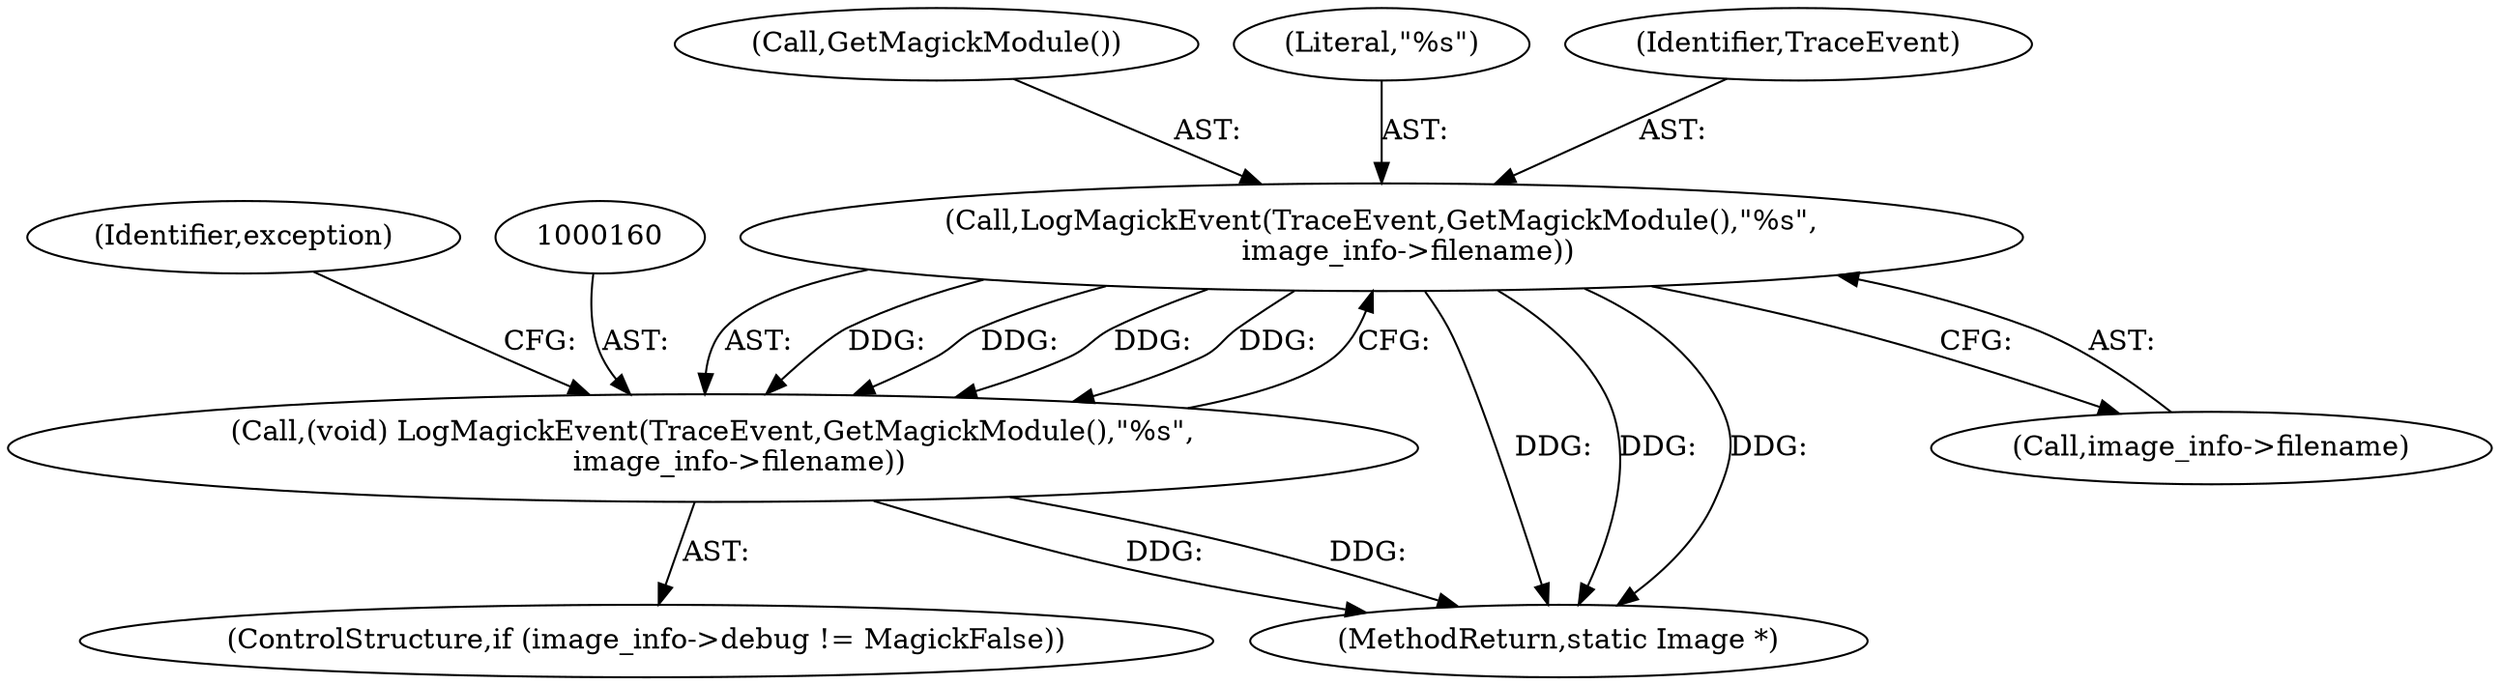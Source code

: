 digraph "0_ImageMagick_134463b926fa965571aa4febd61b810be5e7da05_0@pointer" {
"1000161" [label="(Call,LogMagickEvent(TraceEvent,GetMagickModule(),\"%s\",\n      image_info->filename))"];
"1000159" [label="(Call,(void) LogMagickEvent(TraceEvent,GetMagickModule(),\"%s\",\n      image_info->filename))"];
"1002370" [label="(MethodReturn,static Image *)"];
"1000163" [label="(Call,GetMagickModule())"];
"1000164" [label="(Literal,\"%s\")"];
"1000159" [label="(Call,(void) LogMagickEvent(TraceEvent,GetMagickModule(),\"%s\",\n      image_info->filename))"];
"1000153" [label="(ControlStructure,if (image_info->debug != MagickFalse))"];
"1000170" [label="(Identifier,exception)"];
"1000161" [label="(Call,LogMagickEvent(TraceEvent,GetMagickModule(),\"%s\",\n      image_info->filename))"];
"1000165" [label="(Call,image_info->filename)"];
"1000162" [label="(Identifier,TraceEvent)"];
"1000161" -> "1000159"  [label="AST: "];
"1000161" -> "1000165"  [label="CFG: "];
"1000162" -> "1000161"  [label="AST: "];
"1000163" -> "1000161"  [label="AST: "];
"1000164" -> "1000161"  [label="AST: "];
"1000165" -> "1000161"  [label="AST: "];
"1000159" -> "1000161"  [label="CFG: "];
"1000161" -> "1002370"  [label="DDG: "];
"1000161" -> "1002370"  [label="DDG: "];
"1000161" -> "1002370"  [label="DDG: "];
"1000161" -> "1000159"  [label="DDG: "];
"1000161" -> "1000159"  [label="DDG: "];
"1000161" -> "1000159"  [label="DDG: "];
"1000161" -> "1000159"  [label="DDG: "];
"1000159" -> "1000153"  [label="AST: "];
"1000160" -> "1000159"  [label="AST: "];
"1000170" -> "1000159"  [label="CFG: "];
"1000159" -> "1002370"  [label="DDG: "];
"1000159" -> "1002370"  [label="DDG: "];
}
